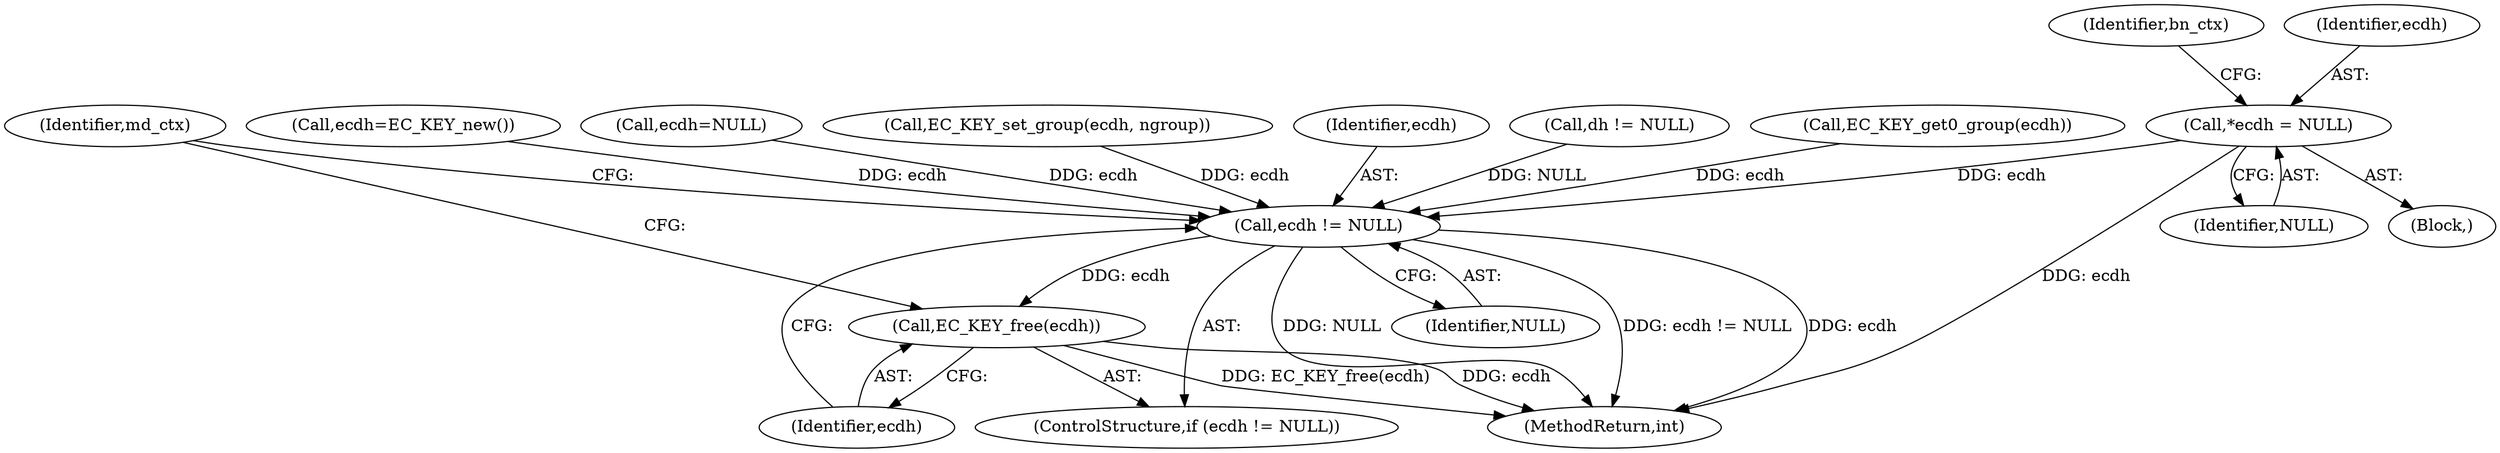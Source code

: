 digraph "0_openssl_b15f8769644b00ef7283521593360b7b2135cb63@pointer" {
"1000159" [label="(Call,*ecdh = NULL)"];
"1001760" [label="(Call,ecdh != NULL)"];
"1001763" [label="(Call,EC_KEY_free(ecdh))"];
"1000161" [label="(Identifier,NULL)"];
"1001761" [label="(Identifier,ecdh)"];
"1001759" [label="(ControlStructure,if (ecdh != NULL))"];
"1001762" [label="(Identifier,NULL)"];
"1001750" [label="(Call,dh != NULL)"];
"1001771" [label="(MethodReturn,int)"];
"1000159" [label="(Call,*ecdh = NULL)"];
"1000128" [label="(Block,)"];
"1001767" [label="(Identifier,md_ctx)"];
"1001265" [label="(Call,EC_KEY_get0_group(ecdh))"];
"1000164" [label="(Identifier,bn_ctx)"];
"1001760" [label="(Call,ecdh != NULL)"];
"1001764" [label="(Identifier,ecdh)"];
"1001187" [label="(Call,ecdh=EC_KEY_new())"];
"1000160" [label="(Identifier,ecdh)"];
"1001398" [label="(Call,ecdh=NULL)"];
"1001252" [label="(Call,EC_KEY_set_group(ecdh, ngroup))"];
"1001763" [label="(Call,EC_KEY_free(ecdh))"];
"1000159" -> "1000128"  [label="AST: "];
"1000159" -> "1000161"  [label="CFG: "];
"1000160" -> "1000159"  [label="AST: "];
"1000161" -> "1000159"  [label="AST: "];
"1000164" -> "1000159"  [label="CFG: "];
"1000159" -> "1001771"  [label="DDG: ecdh"];
"1000159" -> "1001760"  [label="DDG: ecdh"];
"1001760" -> "1001759"  [label="AST: "];
"1001760" -> "1001762"  [label="CFG: "];
"1001761" -> "1001760"  [label="AST: "];
"1001762" -> "1001760"  [label="AST: "];
"1001764" -> "1001760"  [label="CFG: "];
"1001767" -> "1001760"  [label="CFG: "];
"1001760" -> "1001771"  [label="DDG: NULL"];
"1001760" -> "1001771"  [label="DDG: ecdh != NULL"];
"1001760" -> "1001771"  [label="DDG: ecdh"];
"1001265" -> "1001760"  [label="DDG: ecdh"];
"1001187" -> "1001760"  [label="DDG: ecdh"];
"1001252" -> "1001760"  [label="DDG: ecdh"];
"1001398" -> "1001760"  [label="DDG: ecdh"];
"1001750" -> "1001760"  [label="DDG: NULL"];
"1001760" -> "1001763"  [label="DDG: ecdh"];
"1001763" -> "1001759"  [label="AST: "];
"1001763" -> "1001764"  [label="CFG: "];
"1001764" -> "1001763"  [label="AST: "];
"1001767" -> "1001763"  [label="CFG: "];
"1001763" -> "1001771"  [label="DDG: ecdh"];
"1001763" -> "1001771"  [label="DDG: EC_KEY_free(ecdh)"];
}

